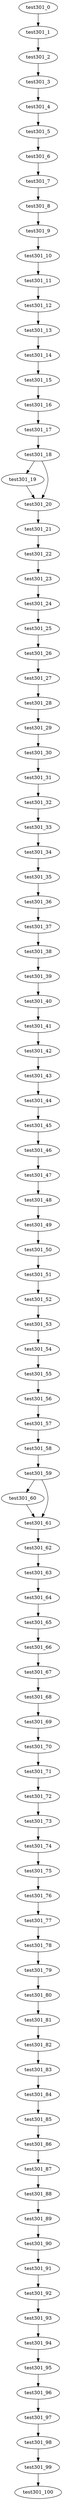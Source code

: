 digraph G {
test301_0->test301_1;
test301_1->test301_2;
test301_2->test301_3;
test301_3->test301_4;
test301_4->test301_5;
test301_5->test301_6;
test301_6->test301_7;
test301_7->test301_8;
test301_8->test301_9;
test301_9->test301_10;
test301_10->test301_11;
test301_11->test301_12;
test301_12->test301_13;
test301_13->test301_14;
test301_14->test301_15;
test301_15->test301_16;
test301_16->test301_17;
test301_17->test301_18;
test301_18->test301_19;
test301_18->test301_20;
test301_19->test301_20;
test301_20->test301_21;
test301_21->test301_22;
test301_22->test301_23;
test301_23->test301_24;
test301_24->test301_25;
test301_25->test301_26;
test301_26->test301_27;
test301_27->test301_28;
test301_28->test301_29;
test301_29->test301_30;
test301_30->test301_31;
test301_31->test301_32;
test301_32->test301_33;
test301_33->test301_34;
test301_34->test301_35;
test301_35->test301_36;
test301_36->test301_37;
test301_37->test301_38;
test301_38->test301_39;
test301_39->test301_40;
test301_40->test301_41;
test301_41->test301_42;
test301_42->test301_43;
test301_43->test301_44;
test301_44->test301_45;
test301_45->test301_46;
test301_46->test301_47;
test301_47->test301_48;
test301_48->test301_49;
test301_49->test301_50;
test301_50->test301_51;
test301_51->test301_52;
test301_52->test301_53;
test301_53->test301_54;
test301_54->test301_55;
test301_55->test301_56;
test301_56->test301_57;
test301_57->test301_58;
test301_58->test301_59;
test301_59->test301_60;
test301_59->test301_61;
test301_60->test301_61;
test301_61->test301_62;
test301_62->test301_63;
test301_63->test301_64;
test301_64->test301_65;
test301_65->test301_66;
test301_66->test301_67;
test301_67->test301_68;
test301_68->test301_69;
test301_69->test301_70;
test301_70->test301_71;
test301_71->test301_72;
test301_72->test301_73;
test301_73->test301_74;
test301_74->test301_75;
test301_75->test301_76;
test301_76->test301_77;
test301_77->test301_78;
test301_78->test301_79;
test301_79->test301_80;
test301_80->test301_81;
test301_81->test301_82;
test301_82->test301_83;
test301_83->test301_84;
test301_84->test301_85;
test301_85->test301_86;
test301_86->test301_87;
test301_87->test301_88;
test301_88->test301_89;
test301_89->test301_90;
test301_90->test301_91;
test301_91->test301_92;
test301_92->test301_93;
test301_93->test301_94;
test301_94->test301_95;
test301_95->test301_96;
test301_96->test301_97;
test301_97->test301_98;
test301_98->test301_99;
test301_99->test301_100;

}

